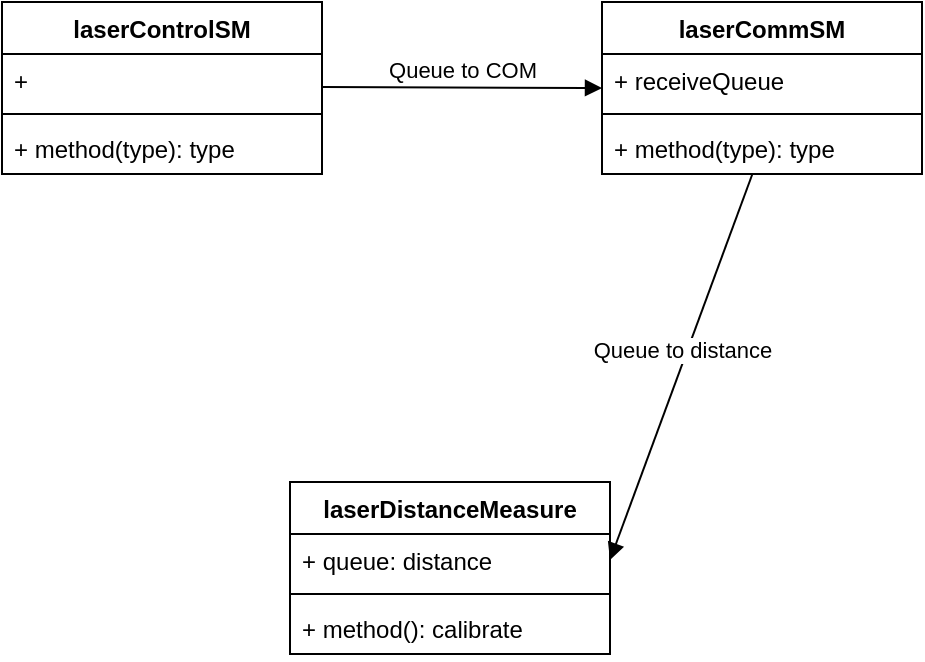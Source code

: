<mxfile version="13.7.9" type="device"><diagram id="C5RBs43oDa-KdzZeNtuy" name="Page-1"><mxGraphModel dx="1086" dy="816" grid="1" gridSize="10" guides="1" tooltips="1" connect="1" arrows="1" fold="1" page="1" pageScale="1" pageWidth="827" pageHeight="1169" math="0" shadow="0"><root><mxCell id="WIyWlLk6GJQsqaUBKTNV-0"/><mxCell id="WIyWlLk6GJQsqaUBKTNV-1" parent="WIyWlLk6GJQsqaUBKTNV-0"/><mxCell id="ibuNYObMTuYAMDpxyX4e-8" value="Queue to COM" style="html=1;verticalAlign=bottom;endArrow=block;" edge="1" parent="WIyWlLk6GJQsqaUBKTNV-1"><mxGeometry width="80" relative="1" as="geometry"><mxPoint x="430" y="272.5" as="sourcePoint"/><mxPoint x="570" y="273" as="targetPoint"/></mxGeometry></mxCell><mxCell id="ibuNYObMTuYAMDpxyX4e-0" value="laserControlSM" style="swimlane;fontStyle=1;align=center;verticalAlign=top;childLayout=stackLayout;horizontal=1;startSize=26;horizontalStack=0;resizeParent=1;resizeParentMax=0;resizeLast=0;collapsible=1;marginBottom=0;" vertex="1" parent="WIyWlLk6GJQsqaUBKTNV-1"><mxGeometry x="270" y="230" width="160" height="86" as="geometry"/></mxCell><mxCell id="ibuNYObMTuYAMDpxyX4e-1" value="+ " style="text;strokeColor=none;fillColor=none;align=left;verticalAlign=top;spacingLeft=4;spacingRight=4;overflow=hidden;rotatable=0;points=[[0,0.5],[1,0.5]];portConstraint=eastwest;" vertex="1" parent="ibuNYObMTuYAMDpxyX4e-0"><mxGeometry y="26" width="160" height="26" as="geometry"/></mxCell><mxCell id="ibuNYObMTuYAMDpxyX4e-2" value="" style="line;strokeWidth=1;fillColor=none;align=left;verticalAlign=middle;spacingTop=-1;spacingLeft=3;spacingRight=3;rotatable=0;labelPosition=right;points=[];portConstraint=eastwest;" vertex="1" parent="ibuNYObMTuYAMDpxyX4e-0"><mxGeometry y="52" width="160" height="8" as="geometry"/></mxCell><mxCell id="ibuNYObMTuYAMDpxyX4e-3" value="+ method(type): type" style="text;strokeColor=none;fillColor=none;align=left;verticalAlign=top;spacingLeft=4;spacingRight=4;overflow=hidden;rotatable=0;points=[[0,0.5],[1,0.5]];portConstraint=eastwest;" vertex="1" parent="ibuNYObMTuYAMDpxyX4e-0"><mxGeometry y="60" width="160" height="26" as="geometry"/></mxCell><mxCell id="ibuNYObMTuYAMDpxyX4e-9" value="laserCommSM" style="swimlane;fontStyle=1;align=center;verticalAlign=top;childLayout=stackLayout;horizontal=1;startSize=26;horizontalStack=0;resizeParent=1;resizeParentMax=0;resizeLast=0;collapsible=1;marginBottom=0;" vertex="1" parent="WIyWlLk6GJQsqaUBKTNV-1"><mxGeometry x="570" y="230" width="160" height="86" as="geometry"/></mxCell><mxCell id="ibuNYObMTuYAMDpxyX4e-10" value="+ receiveQueue " style="text;strokeColor=none;fillColor=none;align=left;verticalAlign=top;spacingLeft=4;spacingRight=4;overflow=hidden;rotatable=0;points=[[0,0.5],[1,0.5]];portConstraint=eastwest;" vertex="1" parent="ibuNYObMTuYAMDpxyX4e-9"><mxGeometry y="26" width="160" height="26" as="geometry"/></mxCell><mxCell id="ibuNYObMTuYAMDpxyX4e-11" value="" style="line;strokeWidth=1;fillColor=none;align=left;verticalAlign=middle;spacingTop=-1;spacingLeft=3;spacingRight=3;rotatable=0;labelPosition=right;points=[];portConstraint=eastwest;" vertex="1" parent="ibuNYObMTuYAMDpxyX4e-9"><mxGeometry y="52" width="160" height="8" as="geometry"/></mxCell><mxCell id="ibuNYObMTuYAMDpxyX4e-12" value="+ method(type): type" style="text;strokeColor=none;fillColor=none;align=left;verticalAlign=top;spacingLeft=4;spacingRight=4;overflow=hidden;rotatable=0;points=[[0,0.5],[1,0.5]];portConstraint=eastwest;" vertex="1" parent="ibuNYObMTuYAMDpxyX4e-9"><mxGeometry y="60" width="160" height="26" as="geometry"/></mxCell><mxCell id="ibuNYObMTuYAMDpxyX4e-13" value="laserDistanceMeasure" style="swimlane;fontStyle=1;align=center;verticalAlign=top;childLayout=stackLayout;horizontal=1;startSize=26;horizontalStack=0;resizeParent=1;resizeParentMax=0;resizeLast=0;collapsible=1;marginBottom=0;" vertex="1" parent="WIyWlLk6GJQsqaUBKTNV-1"><mxGeometry x="414" y="470" width="160" height="86" as="geometry"/></mxCell><mxCell id="ibuNYObMTuYAMDpxyX4e-14" value="+ queue: distance" style="text;strokeColor=none;fillColor=none;align=left;verticalAlign=top;spacingLeft=4;spacingRight=4;overflow=hidden;rotatable=0;points=[[0,0.5],[1,0.5]];portConstraint=eastwest;" vertex="1" parent="ibuNYObMTuYAMDpxyX4e-13"><mxGeometry y="26" width="160" height="26" as="geometry"/></mxCell><mxCell id="ibuNYObMTuYAMDpxyX4e-15" value="" style="line;strokeWidth=1;fillColor=none;align=left;verticalAlign=middle;spacingTop=-1;spacingLeft=3;spacingRight=3;rotatable=0;labelPosition=right;points=[];portConstraint=eastwest;" vertex="1" parent="ibuNYObMTuYAMDpxyX4e-13"><mxGeometry y="52" width="160" height="8" as="geometry"/></mxCell><mxCell id="ibuNYObMTuYAMDpxyX4e-16" value="+ method(): calibrate" style="text;strokeColor=none;fillColor=none;align=left;verticalAlign=top;spacingLeft=4;spacingRight=4;overflow=hidden;rotatable=0;points=[[0,0.5],[1,0.5]];portConstraint=eastwest;" vertex="1" parent="ibuNYObMTuYAMDpxyX4e-13"><mxGeometry y="60" width="160" height="26" as="geometry"/></mxCell><mxCell id="ibuNYObMTuYAMDpxyX4e-17" value="Queue to distance" style="html=1;verticalAlign=bottom;endArrow=block;entryX=1;entryY=0.5;entryDx=0;entryDy=0;" edge="1" parent="WIyWlLk6GJQsqaUBKTNV-1" source="ibuNYObMTuYAMDpxyX4e-12" target="ibuNYObMTuYAMDpxyX4e-14"><mxGeometry width="80" relative="1" as="geometry"><mxPoint x="650" y="450" as="sourcePoint"/><mxPoint x="790" y="450.5" as="targetPoint"/></mxGeometry></mxCell></root></mxGraphModel></diagram></mxfile>